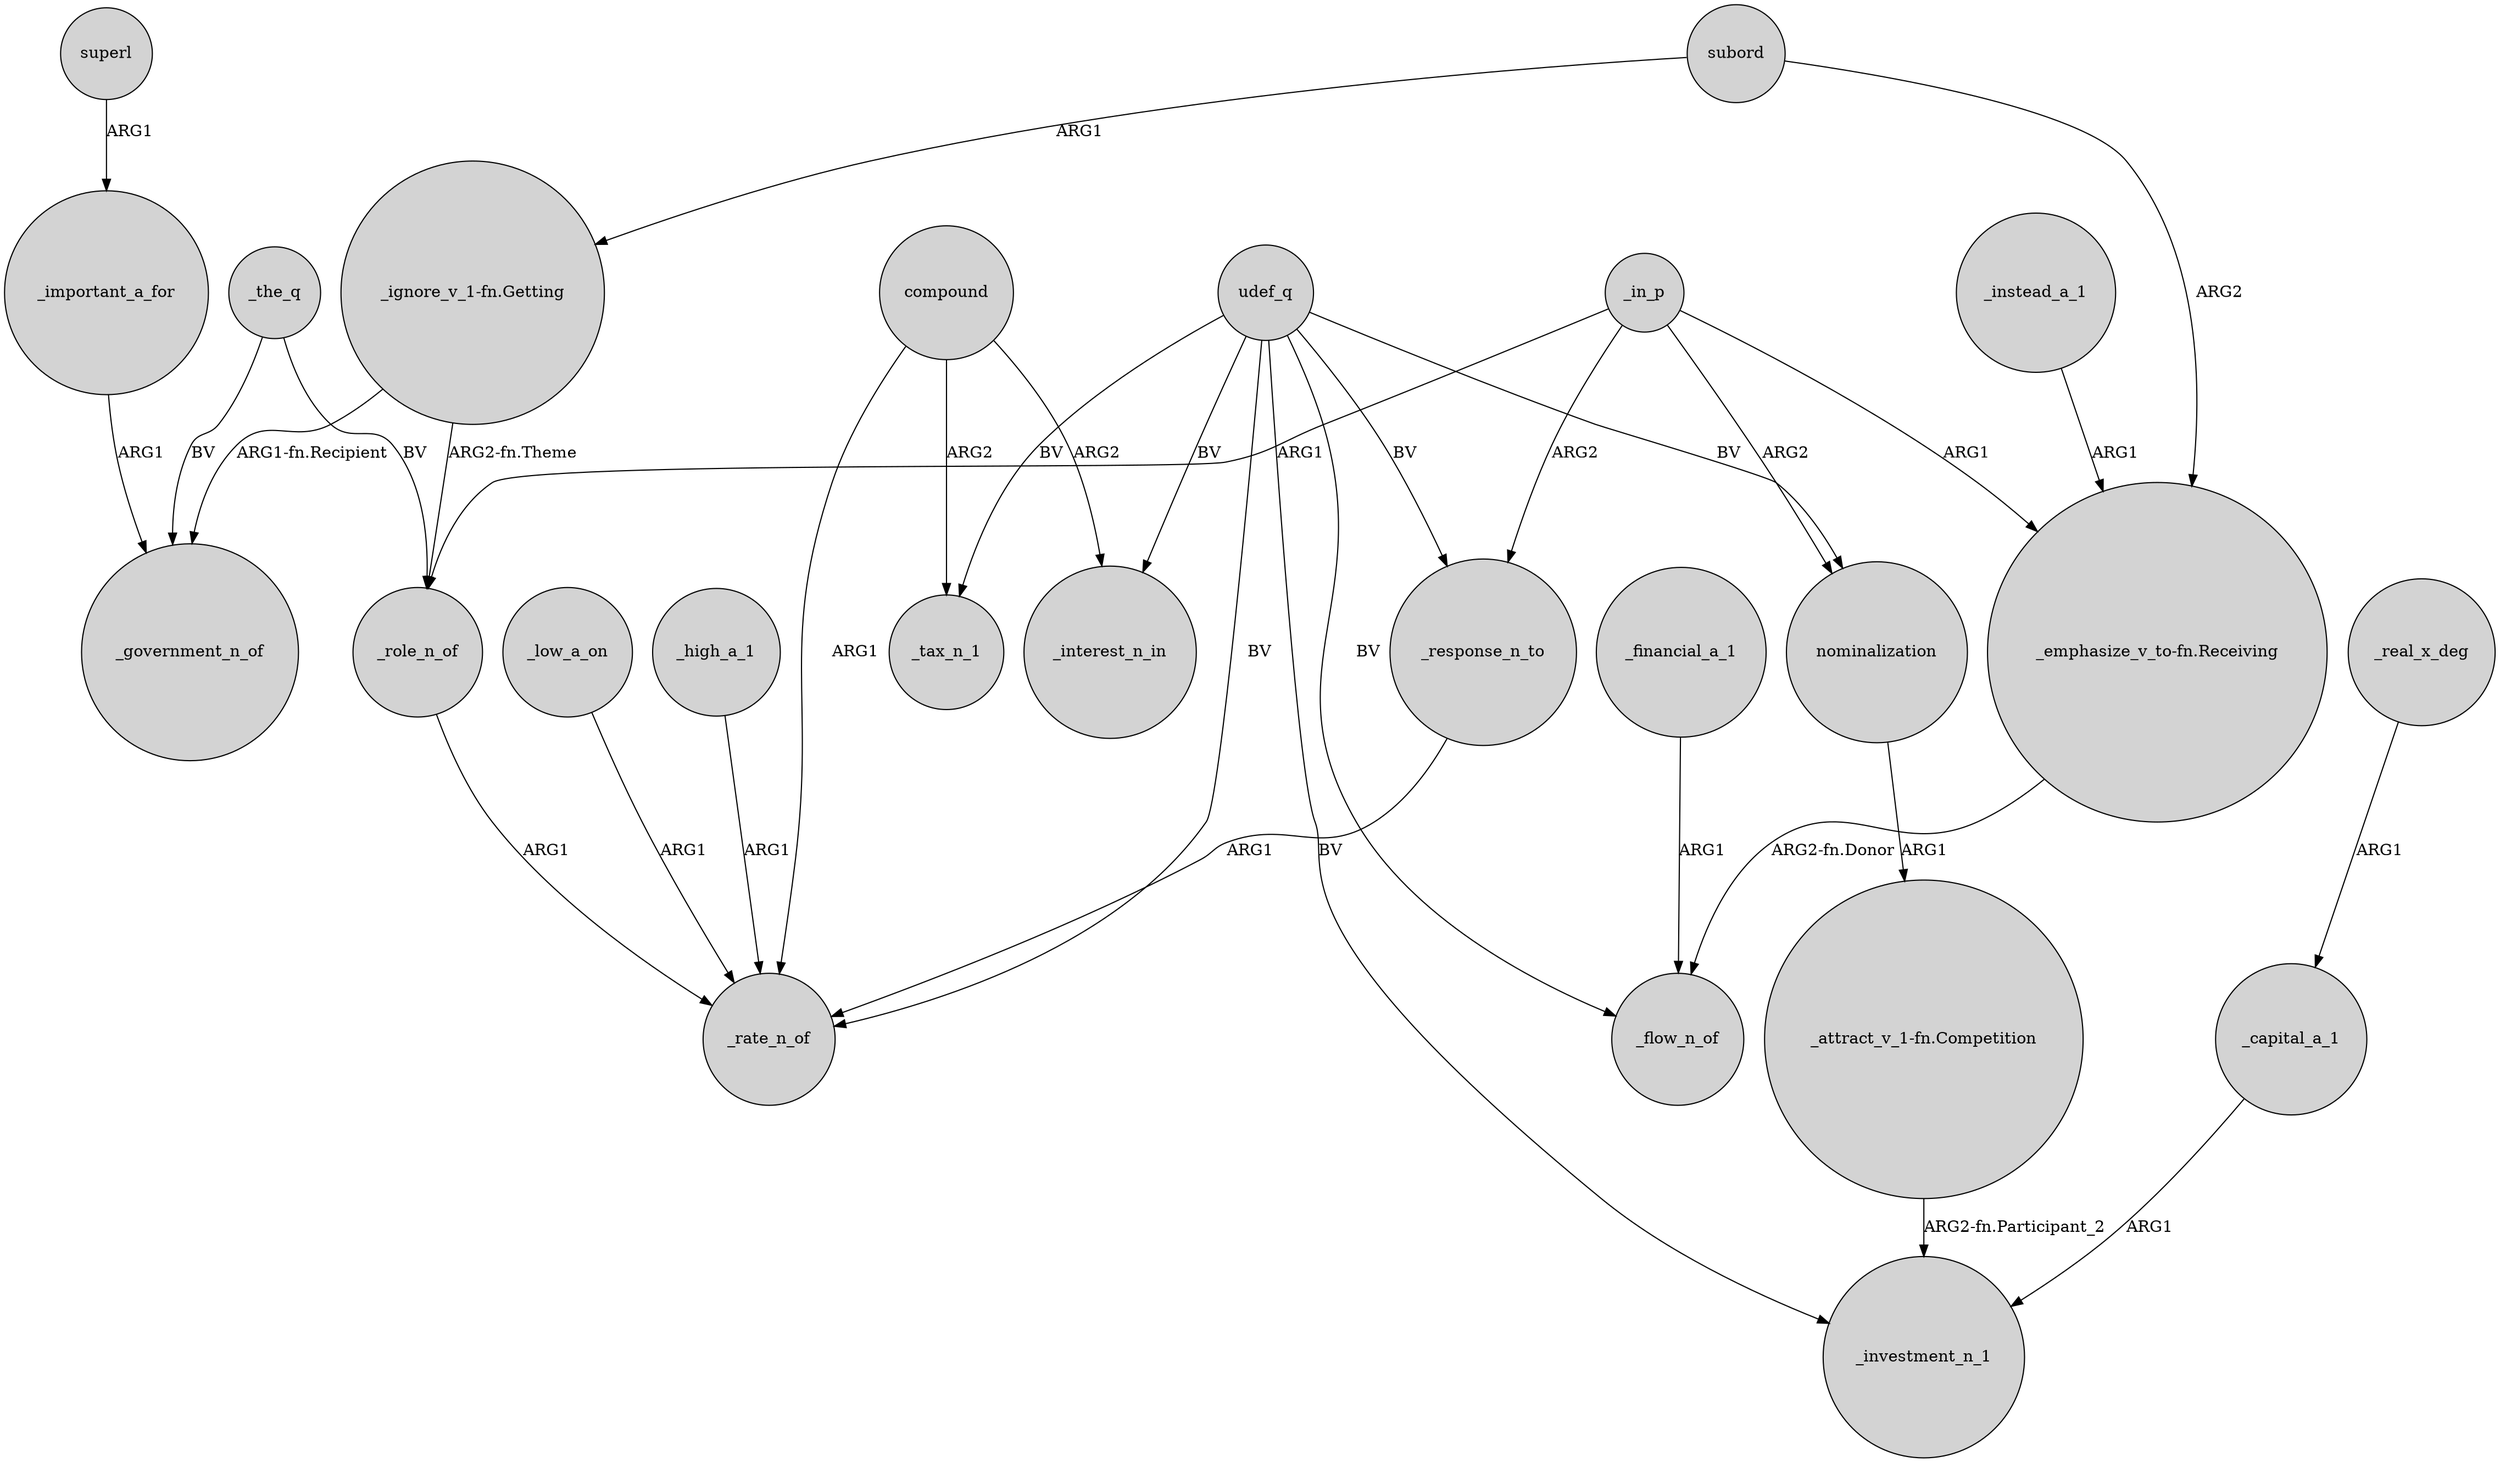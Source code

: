 digraph {
	node [shape=circle style=filled]
	_high_a_1 -> _rate_n_of [label=ARG1]
	_in_p -> "_emphasize_v_to-fn.Receiving" [label=ARG1]
	_the_q -> _role_n_of [label=BV]
	_response_n_to -> _rate_n_of [label=ARG1]
	_in_p -> _role_n_of [label=ARG1]
	udef_q -> nominalization [label=BV]
	udef_q -> _tax_n_1 [label=BV]
	compound -> _rate_n_of [label=ARG1]
	udef_q -> _rate_n_of [label=BV]
	_important_a_for -> _government_n_of [label=ARG1]
	_instead_a_1 -> "_emphasize_v_to-fn.Receiving" [label=ARG1]
	_capital_a_1 -> _investment_n_1 [label=ARG1]
	"_ignore_v_1-fn.Getting" -> _government_n_of [label="ARG1-fn.Recipient"]
	"_ignore_v_1-fn.Getting" -> _role_n_of [label="ARG2-fn.Theme"]
	subord -> "_emphasize_v_to-fn.Receiving" [label=ARG2]
	udef_q -> _flow_n_of [label=BV]
	_low_a_on -> _rate_n_of [label=ARG1]
	nominalization -> "_attract_v_1-fn.Competition" [label=ARG1]
	compound -> _tax_n_1 [label=ARG2]
	"_attract_v_1-fn.Competition" -> _investment_n_1 [label="ARG2-fn.Participant_2"]
	subord -> "_ignore_v_1-fn.Getting" [label=ARG1]
	udef_q -> _investment_n_1 [label=BV]
	_the_q -> _government_n_of [label=BV]
	_role_n_of -> _rate_n_of [label=ARG1]
	_real_x_deg -> _capital_a_1 [label=ARG1]
	_in_p -> _response_n_to [label=ARG2]
	_financial_a_1 -> _flow_n_of [label=ARG1]
	"_emphasize_v_to-fn.Receiving" -> _flow_n_of [label="ARG2-fn.Donor"]
	udef_q -> _interest_n_in [label=BV]
	udef_q -> _response_n_to [label=BV]
	_in_p -> nominalization [label=ARG2]
	superl -> _important_a_for [label=ARG1]
	compound -> _interest_n_in [label=ARG2]
}
